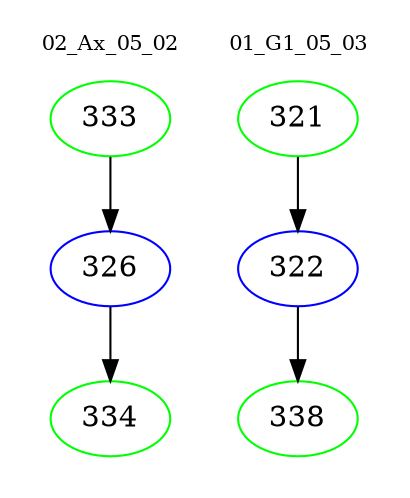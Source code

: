 digraph{
subgraph cluster_0 {
color = white
label = "02_Ax_05_02";
fontsize=10;
T0_333 [label="333", color="green"]
T0_333 -> T0_326 [color="black"]
T0_326 [label="326", color="blue"]
T0_326 -> T0_334 [color="black"]
T0_334 [label="334", color="green"]
}
subgraph cluster_1 {
color = white
label = "01_G1_05_03";
fontsize=10;
T1_321 [label="321", color="green"]
T1_321 -> T1_322 [color="black"]
T1_322 [label="322", color="blue"]
T1_322 -> T1_338 [color="black"]
T1_338 [label="338", color="green"]
}
}
